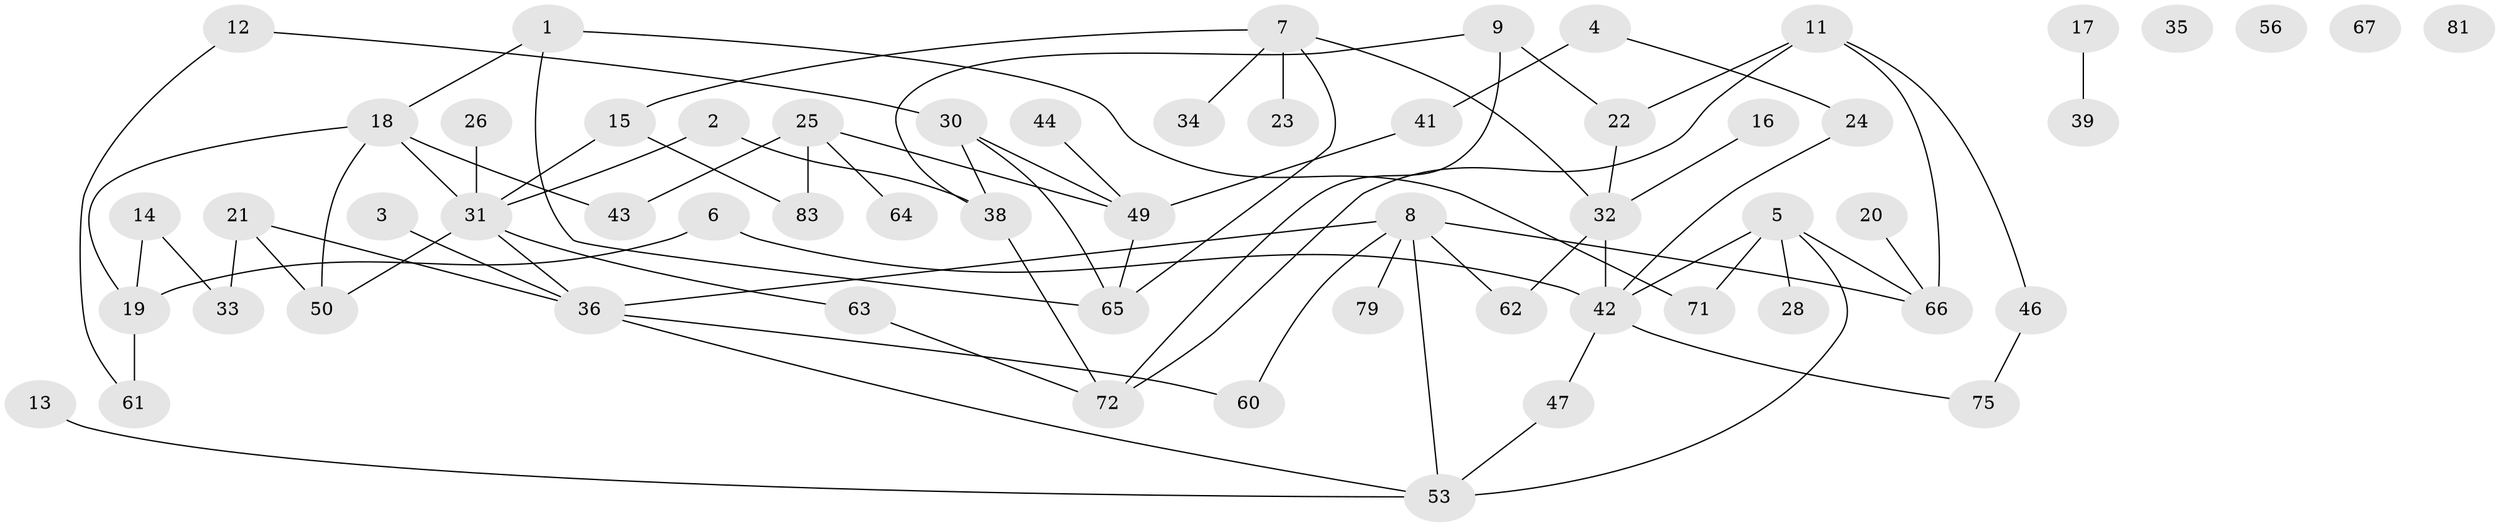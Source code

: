 // Generated by graph-tools (version 1.1) at 2025/23/03/03/25 07:23:24]
// undirected, 59 vertices, 77 edges
graph export_dot {
graph [start="1"]
  node [color=gray90,style=filled];
  1 [super="+48"];
  2;
  3 [super="+37"];
  4 [super="+59"];
  5 [super="+10"];
  6;
  7 [super="+29"];
  8 [super="+54"];
  9 [super="+77"];
  11 [super="+51"];
  12;
  13;
  14;
  15 [super="+58"];
  16;
  17;
  18 [super="+74"];
  19;
  20;
  21 [super="+68"];
  22;
  23;
  24;
  25 [super="+27"];
  26;
  28;
  30 [super="+55"];
  31 [super="+73"];
  32 [super="+40"];
  33;
  34;
  35;
  36 [super="+78"];
  38 [super="+69"];
  39;
  41 [super="+70"];
  42 [super="+45"];
  43 [super="+57"];
  44;
  46;
  47;
  49 [super="+52"];
  50;
  53 [super="+76"];
  56;
  60;
  61;
  62;
  63;
  64;
  65;
  66 [super="+80"];
  67;
  71;
  72;
  75;
  79;
  81 [super="+82"];
  83;
  1 -- 18;
  1 -- 65;
  1 -- 71;
  2 -- 31;
  2 -- 38;
  3 -- 36;
  4 -- 24;
  4 -- 41;
  5 -- 66;
  5 -- 71;
  5 -- 53;
  5 -- 28;
  5 -- 42;
  6 -- 19;
  6 -- 42;
  7 -- 34;
  7 -- 65;
  7 -- 32;
  7 -- 15;
  7 -- 23;
  8 -- 60;
  8 -- 62;
  8 -- 79;
  8 -- 36;
  8 -- 66;
  8 -- 53;
  9 -- 22;
  9 -- 72;
  9 -- 38;
  11 -- 22;
  11 -- 72;
  11 -- 66;
  11 -- 46;
  12 -- 61;
  12 -- 30;
  13 -- 53;
  14 -- 19;
  14 -- 33;
  15 -- 31;
  15 -- 83;
  16 -- 32;
  17 -- 39;
  18 -- 31;
  18 -- 43;
  18 -- 50;
  18 -- 19;
  19 -- 61;
  20 -- 66;
  21 -- 36;
  21 -- 33;
  21 -- 50;
  22 -- 32;
  24 -- 42;
  25 -- 64;
  25 -- 83;
  25 -- 49;
  25 -- 43;
  26 -- 31;
  30 -- 38;
  30 -- 65;
  30 -- 49;
  31 -- 50;
  31 -- 36;
  31 -- 63;
  32 -- 42;
  32 -- 62;
  36 -- 53;
  36 -- 60;
  38 -- 72;
  41 -- 49;
  42 -- 47;
  42 -- 75;
  44 -- 49;
  46 -- 75;
  47 -- 53;
  49 -- 65;
  63 -- 72;
}
